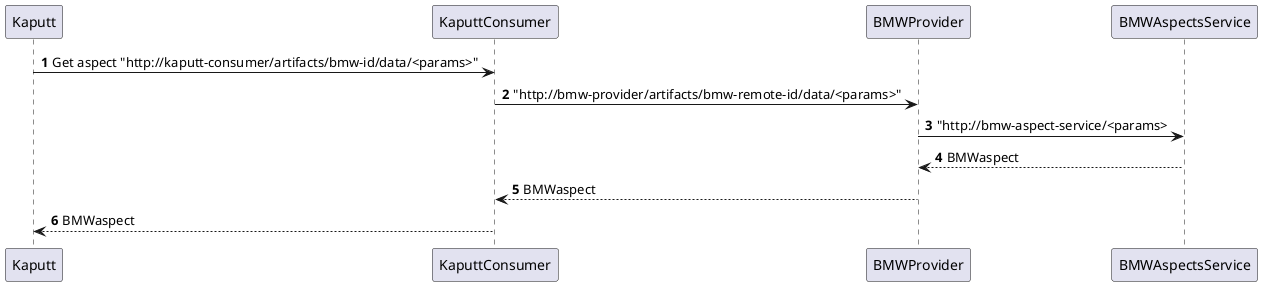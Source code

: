 @startuml
'https://plantuml.com/sequence-diagram

autonumber

Kaputt ->  KaputtConsumer: Get aspect "http://kaputt-consumer/artifacts/bmw-id/data/<params>"
KaputtConsumer -> BMWProvider: "http://bmw-provider/artifacts/bmw-remote-id/data/<params>"
BMWProvider -> BMWAspectsService: "http://bmw-aspect-service/<params>
BMWProvider <-- BMWAspectsService: BMWaspect
KaputtConsumer <-- BMWProvider: BMWaspect
Kaputt <-- KaputtConsumer: BMWaspect
@enduml